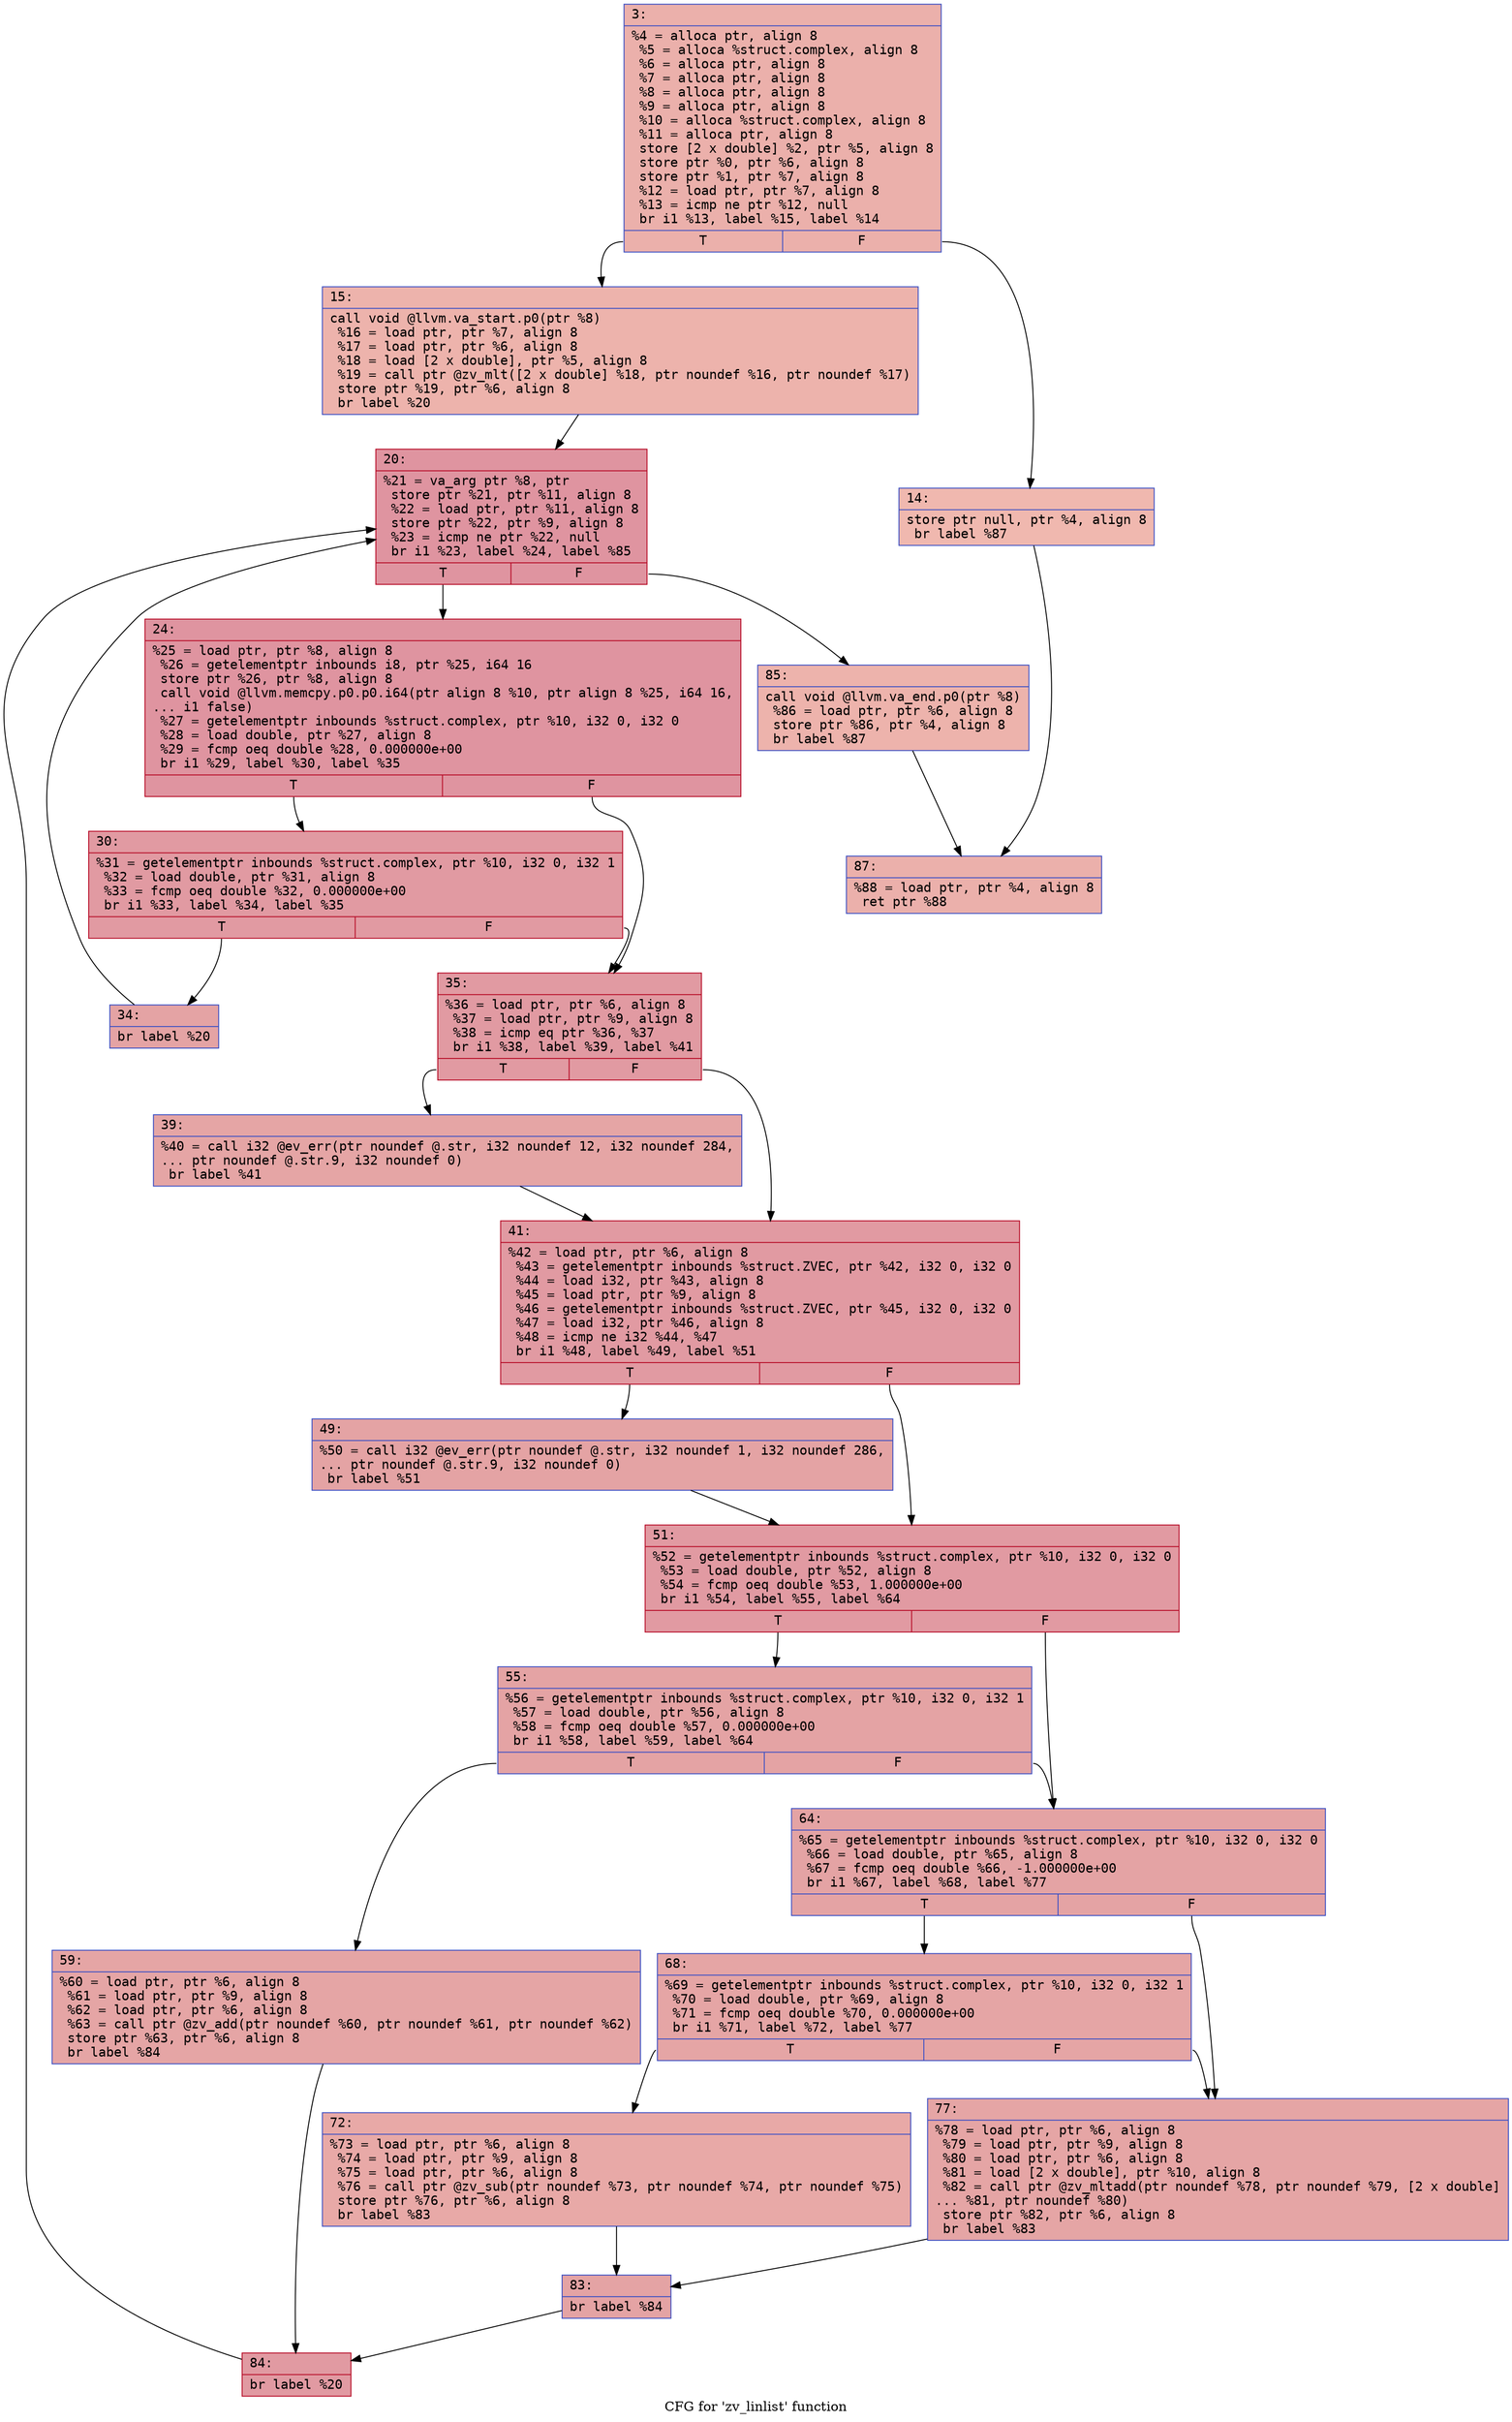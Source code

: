 digraph "CFG for 'zv_linlist' function" {
	label="CFG for 'zv_linlist' function";

	Node0x600000d8ef30 [shape=record,color="#3d50c3ff", style=filled, fillcolor="#d24b4070" fontname="Courier",label="{3:\l|  %4 = alloca ptr, align 8\l  %5 = alloca %struct.complex, align 8\l  %6 = alloca ptr, align 8\l  %7 = alloca ptr, align 8\l  %8 = alloca ptr, align 8\l  %9 = alloca ptr, align 8\l  %10 = alloca %struct.complex, align 8\l  %11 = alloca ptr, align 8\l  store [2 x double] %2, ptr %5, align 8\l  store ptr %0, ptr %6, align 8\l  store ptr %1, ptr %7, align 8\l  %12 = load ptr, ptr %7, align 8\l  %13 = icmp ne ptr %12, null\l  br i1 %13, label %15, label %14\l|{<s0>T|<s1>F}}"];
	Node0x600000d8ef30:s0 -> Node0x600000d8efd0[tooltip="3 -> 15\nProbability 62.50%" ];
	Node0x600000d8ef30:s1 -> Node0x600000d8ef80[tooltip="3 -> 14\nProbability 37.50%" ];
	Node0x600000d8ef80 [shape=record,color="#3d50c3ff", style=filled, fillcolor="#dc5d4a70" fontname="Courier",label="{14:\l|  store ptr null, ptr %4, align 8\l  br label %87\l}"];
	Node0x600000d8ef80 -> Node0x600000d8f5c0[tooltip="14 -> 87\nProbability 100.00%" ];
	Node0x600000d8efd0 [shape=record,color="#3d50c3ff", style=filled, fillcolor="#d6524470" fontname="Courier",label="{15:\l|  call void @llvm.va_start.p0(ptr %8)\l  %16 = load ptr, ptr %7, align 8\l  %17 = load ptr, ptr %6, align 8\l  %18 = load [2 x double], ptr %5, align 8\l  %19 = call ptr @zv_mlt([2 x double] %18, ptr noundef %16, ptr noundef %17)\l  store ptr %19, ptr %6, align 8\l  br label %20\l}"];
	Node0x600000d8efd0 -> Node0x600000d8f020[tooltip="15 -> 20\nProbability 100.00%" ];
	Node0x600000d8f020 [shape=record,color="#b70d28ff", style=filled, fillcolor="#b70d2870" fontname="Courier",label="{20:\l|  %21 = va_arg ptr %8, ptr\l  store ptr %21, ptr %11, align 8\l  %22 = load ptr, ptr %11, align 8\l  store ptr %22, ptr %9, align 8\l  %23 = icmp ne ptr %22, null\l  br i1 %23, label %24, label %85\l|{<s0>T|<s1>F}}"];
	Node0x600000d8f020:s0 -> Node0x600000d8f070[tooltip="20 -> 24\nProbability 96.88%" ];
	Node0x600000d8f020:s1 -> Node0x600000d8f570[tooltip="20 -> 85\nProbability 3.12%" ];
	Node0x600000d8f070 [shape=record,color="#b70d28ff", style=filled, fillcolor="#b70d2870" fontname="Courier",label="{24:\l|  %25 = load ptr, ptr %8, align 8\l  %26 = getelementptr inbounds i8, ptr %25, i64 16\l  store ptr %26, ptr %8, align 8\l  call void @llvm.memcpy.p0.p0.i64(ptr align 8 %10, ptr align 8 %25, i64 16,\l... i1 false)\l  %27 = getelementptr inbounds %struct.complex, ptr %10, i32 0, i32 0\l  %28 = load double, ptr %27, align 8\l  %29 = fcmp oeq double %28, 0.000000e+00\l  br i1 %29, label %30, label %35\l|{<s0>T|<s1>F}}"];
	Node0x600000d8f070:s0 -> Node0x600000d8f0c0[tooltip="24 -> 30\nProbability 62.50%" ];
	Node0x600000d8f070:s1 -> Node0x600000d8f160[tooltip="24 -> 35\nProbability 37.50%" ];
	Node0x600000d8f0c0 [shape=record,color="#b70d28ff", style=filled, fillcolor="#bb1b2c70" fontname="Courier",label="{30:\l|  %31 = getelementptr inbounds %struct.complex, ptr %10, i32 0, i32 1\l  %32 = load double, ptr %31, align 8\l  %33 = fcmp oeq double %32, 0.000000e+00\l  br i1 %33, label %34, label %35\l|{<s0>T|<s1>F}}"];
	Node0x600000d8f0c0:s0 -> Node0x600000d8f110[tooltip="30 -> 34\nProbability 62.50%" ];
	Node0x600000d8f0c0:s1 -> Node0x600000d8f160[tooltip="30 -> 35\nProbability 37.50%" ];
	Node0x600000d8f110 [shape=record,color="#3d50c3ff", style=filled, fillcolor="#c32e3170" fontname="Courier",label="{34:\l|  br label %20\l}"];
	Node0x600000d8f110 -> Node0x600000d8f020[tooltip="34 -> 20\nProbability 100.00%" ];
	Node0x600000d8f160 [shape=record,color="#b70d28ff", style=filled, fillcolor="#bb1b2c70" fontname="Courier",label="{35:\l|  %36 = load ptr, ptr %6, align 8\l  %37 = load ptr, ptr %9, align 8\l  %38 = icmp eq ptr %36, %37\l  br i1 %38, label %39, label %41\l|{<s0>T|<s1>F}}"];
	Node0x600000d8f160:s0 -> Node0x600000d8f1b0[tooltip="35 -> 39\nProbability 37.50%" ];
	Node0x600000d8f160:s1 -> Node0x600000d8f200[tooltip="35 -> 41\nProbability 62.50%" ];
	Node0x600000d8f1b0 [shape=record,color="#3d50c3ff", style=filled, fillcolor="#c5333470" fontname="Courier",label="{39:\l|  %40 = call i32 @ev_err(ptr noundef @.str, i32 noundef 12, i32 noundef 284,\l... ptr noundef @.str.9, i32 noundef 0)\l  br label %41\l}"];
	Node0x600000d8f1b0 -> Node0x600000d8f200[tooltip="39 -> 41\nProbability 100.00%" ];
	Node0x600000d8f200 [shape=record,color="#b70d28ff", style=filled, fillcolor="#bb1b2c70" fontname="Courier",label="{41:\l|  %42 = load ptr, ptr %6, align 8\l  %43 = getelementptr inbounds %struct.ZVEC, ptr %42, i32 0, i32 0\l  %44 = load i32, ptr %43, align 8\l  %45 = load ptr, ptr %9, align 8\l  %46 = getelementptr inbounds %struct.ZVEC, ptr %45, i32 0, i32 0\l  %47 = load i32, ptr %46, align 8\l  %48 = icmp ne i32 %44, %47\l  br i1 %48, label %49, label %51\l|{<s0>T|<s1>F}}"];
	Node0x600000d8f200:s0 -> Node0x600000d8f250[tooltip="41 -> 49\nProbability 50.00%" ];
	Node0x600000d8f200:s1 -> Node0x600000d8f2a0[tooltip="41 -> 51\nProbability 50.00%" ];
	Node0x600000d8f250 [shape=record,color="#3d50c3ff", style=filled, fillcolor="#c32e3170" fontname="Courier",label="{49:\l|  %50 = call i32 @ev_err(ptr noundef @.str, i32 noundef 1, i32 noundef 286,\l... ptr noundef @.str.9, i32 noundef 0)\l  br label %51\l}"];
	Node0x600000d8f250 -> Node0x600000d8f2a0[tooltip="49 -> 51\nProbability 100.00%" ];
	Node0x600000d8f2a0 [shape=record,color="#b70d28ff", style=filled, fillcolor="#bb1b2c70" fontname="Courier",label="{51:\l|  %52 = getelementptr inbounds %struct.complex, ptr %10, i32 0, i32 0\l  %53 = load double, ptr %52, align 8\l  %54 = fcmp oeq double %53, 1.000000e+00\l  br i1 %54, label %55, label %64\l|{<s0>T|<s1>F}}"];
	Node0x600000d8f2a0:s0 -> Node0x600000d8f2f0[tooltip="51 -> 55\nProbability 62.50%" ];
	Node0x600000d8f2a0:s1 -> Node0x600000d8f390[tooltip="51 -> 64\nProbability 37.50%" ];
	Node0x600000d8f2f0 [shape=record,color="#3d50c3ff", style=filled, fillcolor="#c32e3170" fontname="Courier",label="{55:\l|  %56 = getelementptr inbounds %struct.complex, ptr %10, i32 0, i32 1\l  %57 = load double, ptr %56, align 8\l  %58 = fcmp oeq double %57, 0.000000e+00\l  br i1 %58, label %59, label %64\l|{<s0>T|<s1>F}}"];
	Node0x600000d8f2f0:s0 -> Node0x600000d8f340[tooltip="55 -> 59\nProbability 62.50%" ];
	Node0x600000d8f2f0:s1 -> Node0x600000d8f390[tooltip="55 -> 64\nProbability 37.50%" ];
	Node0x600000d8f340 [shape=record,color="#3d50c3ff", style=filled, fillcolor="#c5333470" fontname="Courier",label="{59:\l|  %60 = load ptr, ptr %6, align 8\l  %61 = load ptr, ptr %9, align 8\l  %62 = load ptr, ptr %6, align 8\l  %63 = call ptr @zv_add(ptr noundef %60, ptr noundef %61, ptr noundef %62)\l  store ptr %63, ptr %6, align 8\l  br label %84\l}"];
	Node0x600000d8f340 -> Node0x600000d8f520[tooltip="59 -> 84\nProbability 100.00%" ];
	Node0x600000d8f390 [shape=record,color="#3d50c3ff", style=filled, fillcolor="#c32e3170" fontname="Courier",label="{64:\l|  %65 = getelementptr inbounds %struct.complex, ptr %10, i32 0, i32 0\l  %66 = load double, ptr %65, align 8\l  %67 = fcmp oeq double %66, -1.000000e+00\l  br i1 %67, label %68, label %77\l|{<s0>T|<s1>F}}"];
	Node0x600000d8f390:s0 -> Node0x600000d8f3e0[tooltip="64 -> 68\nProbability 62.50%" ];
	Node0x600000d8f390:s1 -> Node0x600000d8f480[tooltip="64 -> 77\nProbability 37.50%" ];
	Node0x600000d8f3e0 [shape=record,color="#3d50c3ff", style=filled, fillcolor="#c5333470" fontname="Courier",label="{68:\l|  %69 = getelementptr inbounds %struct.complex, ptr %10, i32 0, i32 1\l  %70 = load double, ptr %69, align 8\l  %71 = fcmp oeq double %70, 0.000000e+00\l  br i1 %71, label %72, label %77\l|{<s0>T|<s1>F}}"];
	Node0x600000d8f3e0:s0 -> Node0x600000d8f430[tooltip="68 -> 72\nProbability 62.50%" ];
	Node0x600000d8f3e0:s1 -> Node0x600000d8f480[tooltip="68 -> 77\nProbability 37.50%" ];
	Node0x600000d8f430 [shape=record,color="#3d50c3ff", style=filled, fillcolor="#ca3b3770" fontname="Courier",label="{72:\l|  %73 = load ptr, ptr %6, align 8\l  %74 = load ptr, ptr %9, align 8\l  %75 = load ptr, ptr %6, align 8\l  %76 = call ptr @zv_sub(ptr noundef %73, ptr noundef %74, ptr noundef %75)\l  store ptr %76, ptr %6, align 8\l  br label %83\l}"];
	Node0x600000d8f430 -> Node0x600000d8f4d0[tooltip="72 -> 83\nProbability 100.00%" ];
	Node0x600000d8f480 [shape=record,color="#3d50c3ff", style=filled, fillcolor="#c5333470" fontname="Courier",label="{77:\l|  %78 = load ptr, ptr %6, align 8\l  %79 = load ptr, ptr %9, align 8\l  %80 = load ptr, ptr %6, align 8\l  %81 = load [2 x double], ptr %10, align 8\l  %82 = call ptr @zv_mltadd(ptr noundef %78, ptr noundef %79, [2 x double]\l... %81, ptr noundef %80)\l  store ptr %82, ptr %6, align 8\l  br label %83\l}"];
	Node0x600000d8f480 -> Node0x600000d8f4d0[tooltip="77 -> 83\nProbability 100.00%" ];
	Node0x600000d8f4d0 [shape=record,color="#3d50c3ff", style=filled, fillcolor="#c32e3170" fontname="Courier",label="{83:\l|  br label %84\l}"];
	Node0x600000d8f4d0 -> Node0x600000d8f520[tooltip="83 -> 84\nProbability 100.00%" ];
	Node0x600000d8f520 [shape=record,color="#b70d28ff", style=filled, fillcolor="#bb1b2c70" fontname="Courier",label="{84:\l|  br label %20\l}"];
	Node0x600000d8f520 -> Node0x600000d8f020[tooltip="84 -> 20\nProbability 100.00%" ];
	Node0x600000d8f570 [shape=record,color="#3d50c3ff", style=filled, fillcolor="#d6524470" fontname="Courier",label="{85:\l|  call void @llvm.va_end.p0(ptr %8)\l  %86 = load ptr, ptr %6, align 8\l  store ptr %86, ptr %4, align 8\l  br label %87\l}"];
	Node0x600000d8f570 -> Node0x600000d8f5c0[tooltip="85 -> 87\nProbability 100.00%" ];
	Node0x600000d8f5c0 [shape=record,color="#3d50c3ff", style=filled, fillcolor="#d24b4070" fontname="Courier",label="{87:\l|  %88 = load ptr, ptr %4, align 8\l  ret ptr %88\l}"];
}
